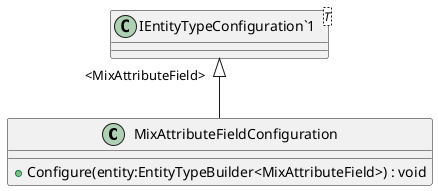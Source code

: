 @startuml
class MixAttributeFieldConfiguration {
    + Configure(entity:EntityTypeBuilder<MixAttributeField>) : void
}
class "IEntityTypeConfiguration`1"<T> {
}
"IEntityTypeConfiguration`1" "<MixAttributeField>" <|-- MixAttributeFieldConfiguration
@enduml
